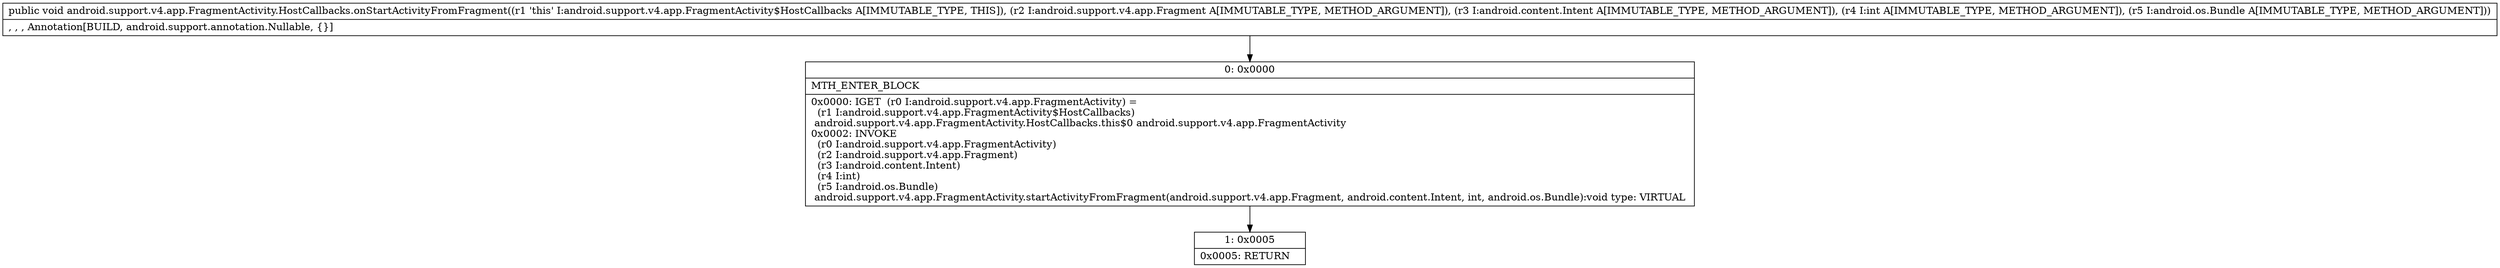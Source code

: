 digraph "CFG forandroid.support.v4.app.FragmentActivity.HostCallbacks.onStartActivityFromFragment(Landroid\/support\/v4\/app\/Fragment;Landroid\/content\/Intent;ILandroid\/os\/Bundle;)V" {
Node_0 [shape=record,label="{0\:\ 0x0000|MTH_ENTER_BLOCK\l|0x0000: IGET  (r0 I:android.support.v4.app.FragmentActivity) = \l  (r1 I:android.support.v4.app.FragmentActivity$HostCallbacks)\l android.support.v4.app.FragmentActivity.HostCallbacks.this$0 android.support.v4.app.FragmentActivity \l0x0002: INVOKE  \l  (r0 I:android.support.v4.app.FragmentActivity)\l  (r2 I:android.support.v4.app.Fragment)\l  (r3 I:android.content.Intent)\l  (r4 I:int)\l  (r5 I:android.os.Bundle)\l android.support.v4.app.FragmentActivity.startActivityFromFragment(android.support.v4.app.Fragment, android.content.Intent, int, android.os.Bundle):void type: VIRTUAL \l}"];
Node_1 [shape=record,label="{1\:\ 0x0005|0x0005: RETURN   \l}"];
MethodNode[shape=record,label="{public void android.support.v4.app.FragmentActivity.HostCallbacks.onStartActivityFromFragment((r1 'this' I:android.support.v4.app.FragmentActivity$HostCallbacks A[IMMUTABLE_TYPE, THIS]), (r2 I:android.support.v4.app.Fragment A[IMMUTABLE_TYPE, METHOD_ARGUMENT]), (r3 I:android.content.Intent A[IMMUTABLE_TYPE, METHOD_ARGUMENT]), (r4 I:int A[IMMUTABLE_TYPE, METHOD_ARGUMENT]), (r5 I:android.os.Bundle A[IMMUTABLE_TYPE, METHOD_ARGUMENT]))  | , , , Annotation[BUILD, android.support.annotation.Nullable, \{\}]\l}"];
MethodNode -> Node_0;
Node_0 -> Node_1;
}


